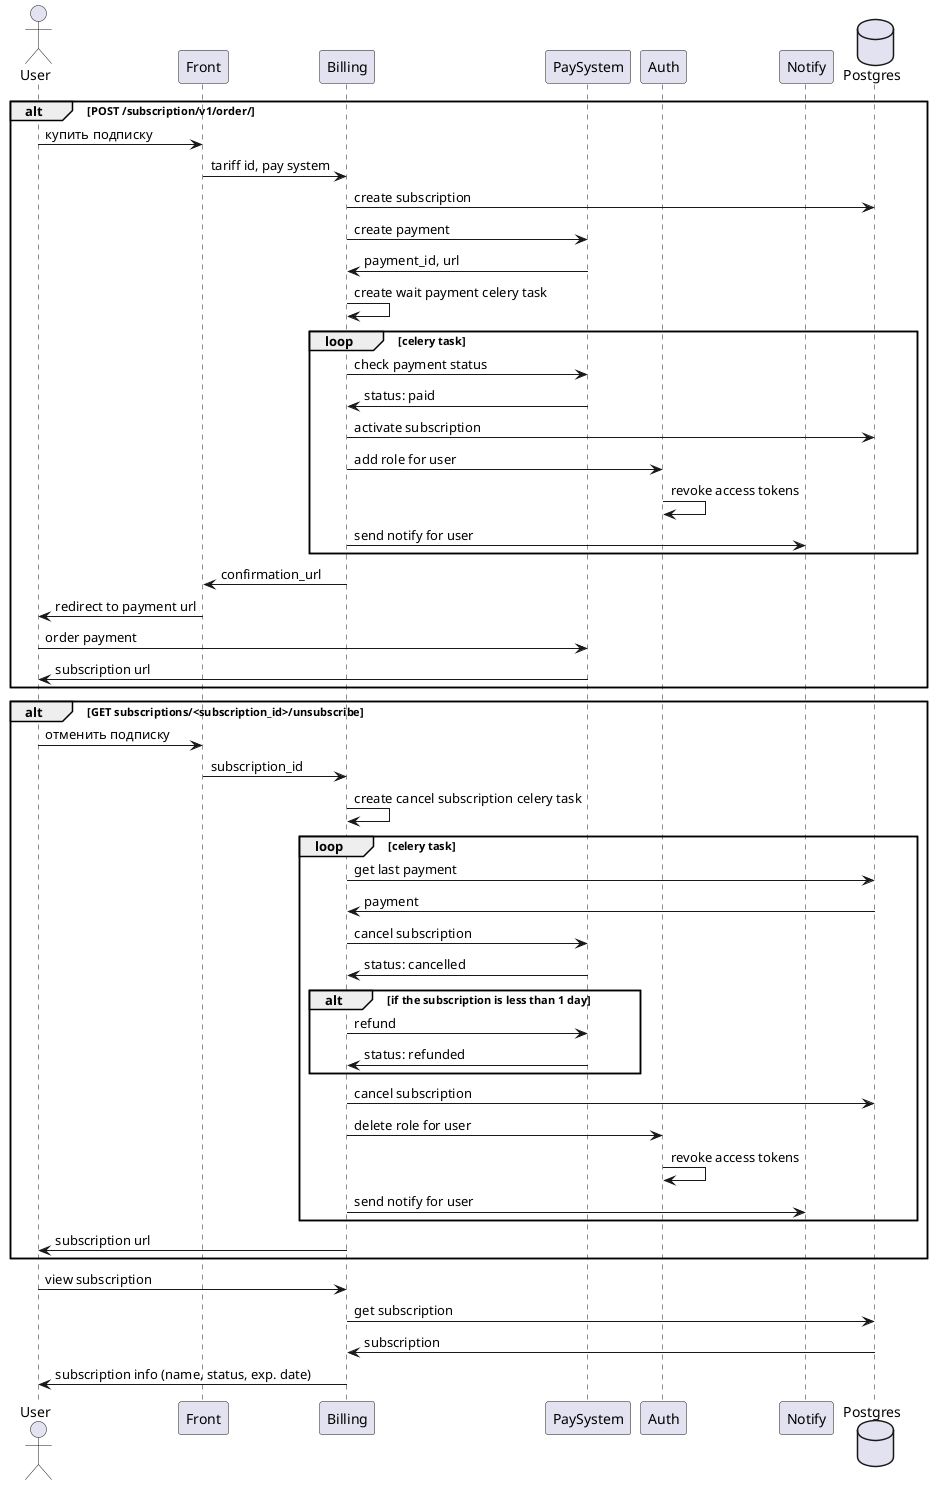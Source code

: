 @startuml

actor User
participant Front
participant Billing
participant PaySystem
participant Auth
participant Notify
database Postgres

alt POST /subscription/v1/order/
  User -> Front: купить подписку
  Front -> Billing : tariff id, pay system
  Billing -> Postgres: create subscription
  Billing -> PaySystem : create payment
  PaySystem -> Billing: payment_id, url
  Billing -> Billing: create wait payment celery task
  
  loop celery task
  Billing -> PaySystem: check payment status
  PaySystem -> Billing: status: paid
  Billing -> Postgres: activate subscription
  Billing -> Auth: add role for user
  Auth -> Auth: revoke access tokens
  Billing -> Notify: send notify for user
  end
  
  Billing -> Front: confirmation_url
  Front -> User: redirect to payment url
  User -> PaySystem: order payment
  PaySystem -> User: subscription url
end

alt GET subscriptions/<subscription_id>/unsubscribe
  User -> Front: отменить подписку
  Front -> Billing : subscription_id
  Billing -> Billing: create cancel subscription celery task

  loop celery task
  Billing -> Postgres: get last payment
  Postgres -> Billing: payment
  Billing -> PaySystem: cancel subscription
  PaySystem -> Billing: status: cancelled
  alt if the subscription is less than 1 day
  Billing -> PaySystem: refund
  PaySystem -> Billing: status: refunded
  end
  Billing -> Postgres: cancel subscription
  Billing -> Auth: delete role for user
  Auth -> Auth: revoke access tokens
  Billing -> Notify: send notify for user
  end
  Billing -> User: subscription url
end
  User -> Billing: view subscription
  Billing -> Postgres: get subscription
  Postgres -> Billing: subscription
  Billing -> User: subscription info (name, status, exp. date)

@enduml
